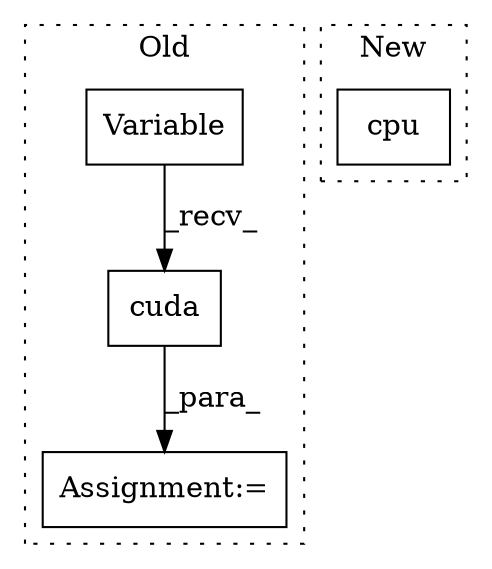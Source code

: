digraph G {
subgraph cluster0 {
1 [label="cuda" a="32" s="1823" l="6" shape="box"];
3 [label="Assignment:=" a="7" s="1807" l="1" shape="box"];
4 [label="Variable" a="32" s="1808,1821" l="9,1" shape="box"];
label = "Old";
style="dotted";
}
subgraph cluster1 {
2 [label="cpu" a="32" s="2159" l="5" shape="box"];
label = "New";
style="dotted";
}
1 -> 3 [label="_para_"];
4 -> 1 [label="_recv_"];
}